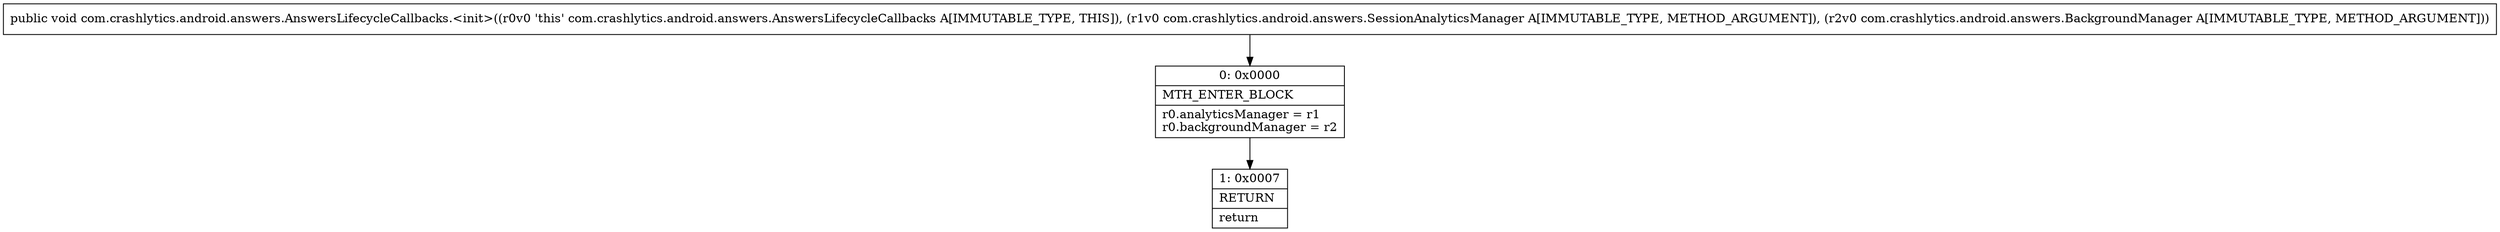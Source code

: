 digraph "CFG forcom.crashlytics.android.answers.AnswersLifecycleCallbacks.\<init\>(Lcom\/crashlytics\/android\/answers\/SessionAnalyticsManager;Lcom\/crashlytics\/android\/answers\/BackgroundManager;)V" {
Node_0 [shape=record,label="{0\:\ 0x0000|MTH_ENTER_BLOCK\l|r0.analyticsManager = r1\lr0.backgroundManager = r2\l}"];
Node_1 [shape=record,label="{1\:\ 0x0007|RETURN\l|return\l}"];
MethodNode[shape=record,label="{public void com.crashlytics.android.answers.AnswersLifecycleCallbacks.\<init\>((r0v0 'this' com.crashlytics.android.answers.AnswersLifecycleCallbacks A[IMMUTABLE_TYPE, THIS]), (r1v0 com.crashlytics.android.answers.SessionAnalyticsManager A[IMMUTABLE_TYPE, METHOD_ARGUMENT]), (r2v0 com.crashlytics.android.answers.BackgroundManager A[IMMUTABLE_TYPE, METHOD_ARGUMENT])) }"];
MethodNode -> Node_0;
Node_0 -> Node_1;
}


